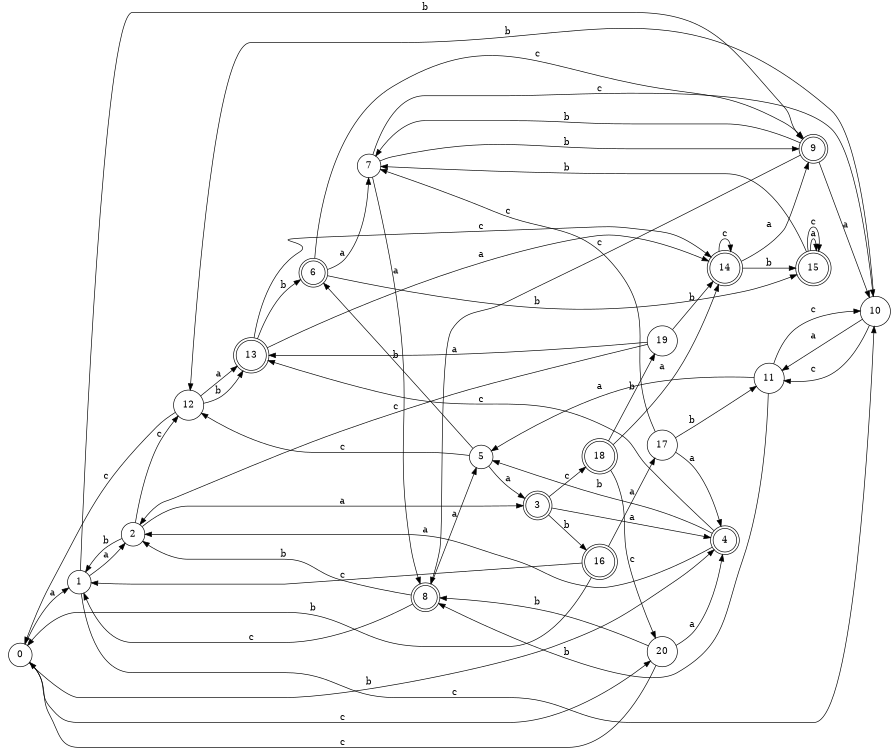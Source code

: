digraph n17_7 {
__start0 [label="" shape="none"];

rankdir=LR;
size="8,5";

s0 [style="filled", color="black", fillcolor="white" shape="circle", label="0"];
s1 [style="filled", color="black", fillcolor="white" shape="circle", label="1"];
s2 [style="filled", color="black", fillcolor="white" shape="circle", label="2"];
s3 [style="rounded,filled", color="black", fillcolor="white" shape="doublecircle", label="3"];
s4 [style="rounded,filled", color="black", fillcolor="white" shape="doublecircle", label="4"];
s5 [style="filled", color="black", fillcolor="white" shape="circle", label="5"];
s6 [style="rounded,filled", color="black", fillcolor="white" shape="doublecircle", label="6"];
s7 [style="filled", color="black", fillcolor="white" shape="circle", label="7"];
s8 [style="rounded,filled", color="black", fillcolor="white" shape="doublecircle", label="8"];
s9 [style="rounded,filled", color="black", fillcolor="white" shape="doublecircle", label="9"];
s10 [style="filled", color="black", fillcolor="white" shape="circle", label="10"];
s11 [style="filled", color="black", fillcolor="white" shape="circle", label="11"];
s12 [style="filled", color="black", fillcolor="white" shape="circle", label="12"];
s13 [style="rounded,filled", color="black", fillcolor="white" shape="doublecircle", label="13"];
s14 [style="rounded,filled", color="black", fillcolor="white" shape="doublecircle", label="14"];
s15 [style="rounded,filled", color="black", fillcolor="white" shape="doublecircle", label="15"];
s16 [style="rounded,filled", color="black", fillcolor="white" shape="doublecircle", label="16"];
s17 [style="filled", color="black", fillcolor="white" shape="circle", label="17"];
s18 [style="rounded,filled", color="black", fillcolor="white" shape="doublecircle", label="18"];
s19 [style="filled", color="black", fillcolor="white" shape="circle", label="19"];
s20 [style="filled", color="black", fillcolor="white" shape="circle", label="20"];
s0 -> s1 [label="a"];
s0 -> s4 [label="b"];
s0 -> s20 [label="c"];
s1 -> s2 [label="a"];
s1 -> s9 [label="b"];
s1 -> s10 [label="c"];
s2 -> s3 [label="a"];
s2 -> s1 [label="b"];
s2 -> s12 [label="c"];
s3 -> s4 [label="a"];
s3 -> s16 [label="b"];
s3 -> s18 [label="c"];
s4 -> s2 [label="a"];
s4 -> s5 [label="b"];
s4 -> s13 [label="c"];
s5 -> s3 [label="a"];
s5 -> s6 [label="b"];
s5 -> s12 [label="c"];
s6 -> s7 [label="a"];
s6 -> s15 [label="b"];
s6 -> s9 [label="c"];
s7 -> s8 [label="a"];
s7 -> s9 [label="b"];
s7 -> s10 [label="c"];
s8 -> s5 [label="a"];
s8 -> s2 [label="b"];
s8 -> s1 [label="c"];
s9 -> s10 [label="a"];
s9 -> s7 [label="b"];
s9 -> s8 [label="c"];
s10 -> s11 [label="a"];
s10 -> s12 [label="b"];
s10 -> s11 [label="c"];
s11 -> s5 [label="a"];
s11 -> s8 [label="b"];
s11 -> s10 [label="c"];
s12 -> s13 [label="a"];
s12 -> s13 [label="b"];
s12 -> s0 [label="c"];
s13 -> s14 [label="a"];
s13 -> s6 [label="b"];
s13 -> s14 [label="c"];
s14 -> s9 [label="a"];
s14 -> s15 [label="b"];
s14 -> s14 [label="c"];
s15 -> s15 [label="a"];
s15 -> s7 [label="b"];
s15 -> s15 [label="c"];
s16 -> s17 [label="a"];
s16 -> s0 [label="b"];
s16 -> s1 [label="c"];
s17 -> s4 [label="a"];
s17 -> s11 [label="b"];
s17 -> s7 [label="c"];
s18 -> s14 [label="a"];
s18 -> s19 [label="b"];
s18 -> s20 [label="c"];
s19 -> s13 [label="a"];
s19 -> s14 [label="b"];
s19 -> s2 [label="c"];
s20 -> s4 [label="a"];
s20 -> s8 [label="b"];
s20 -> s0 [label="c"];

}
